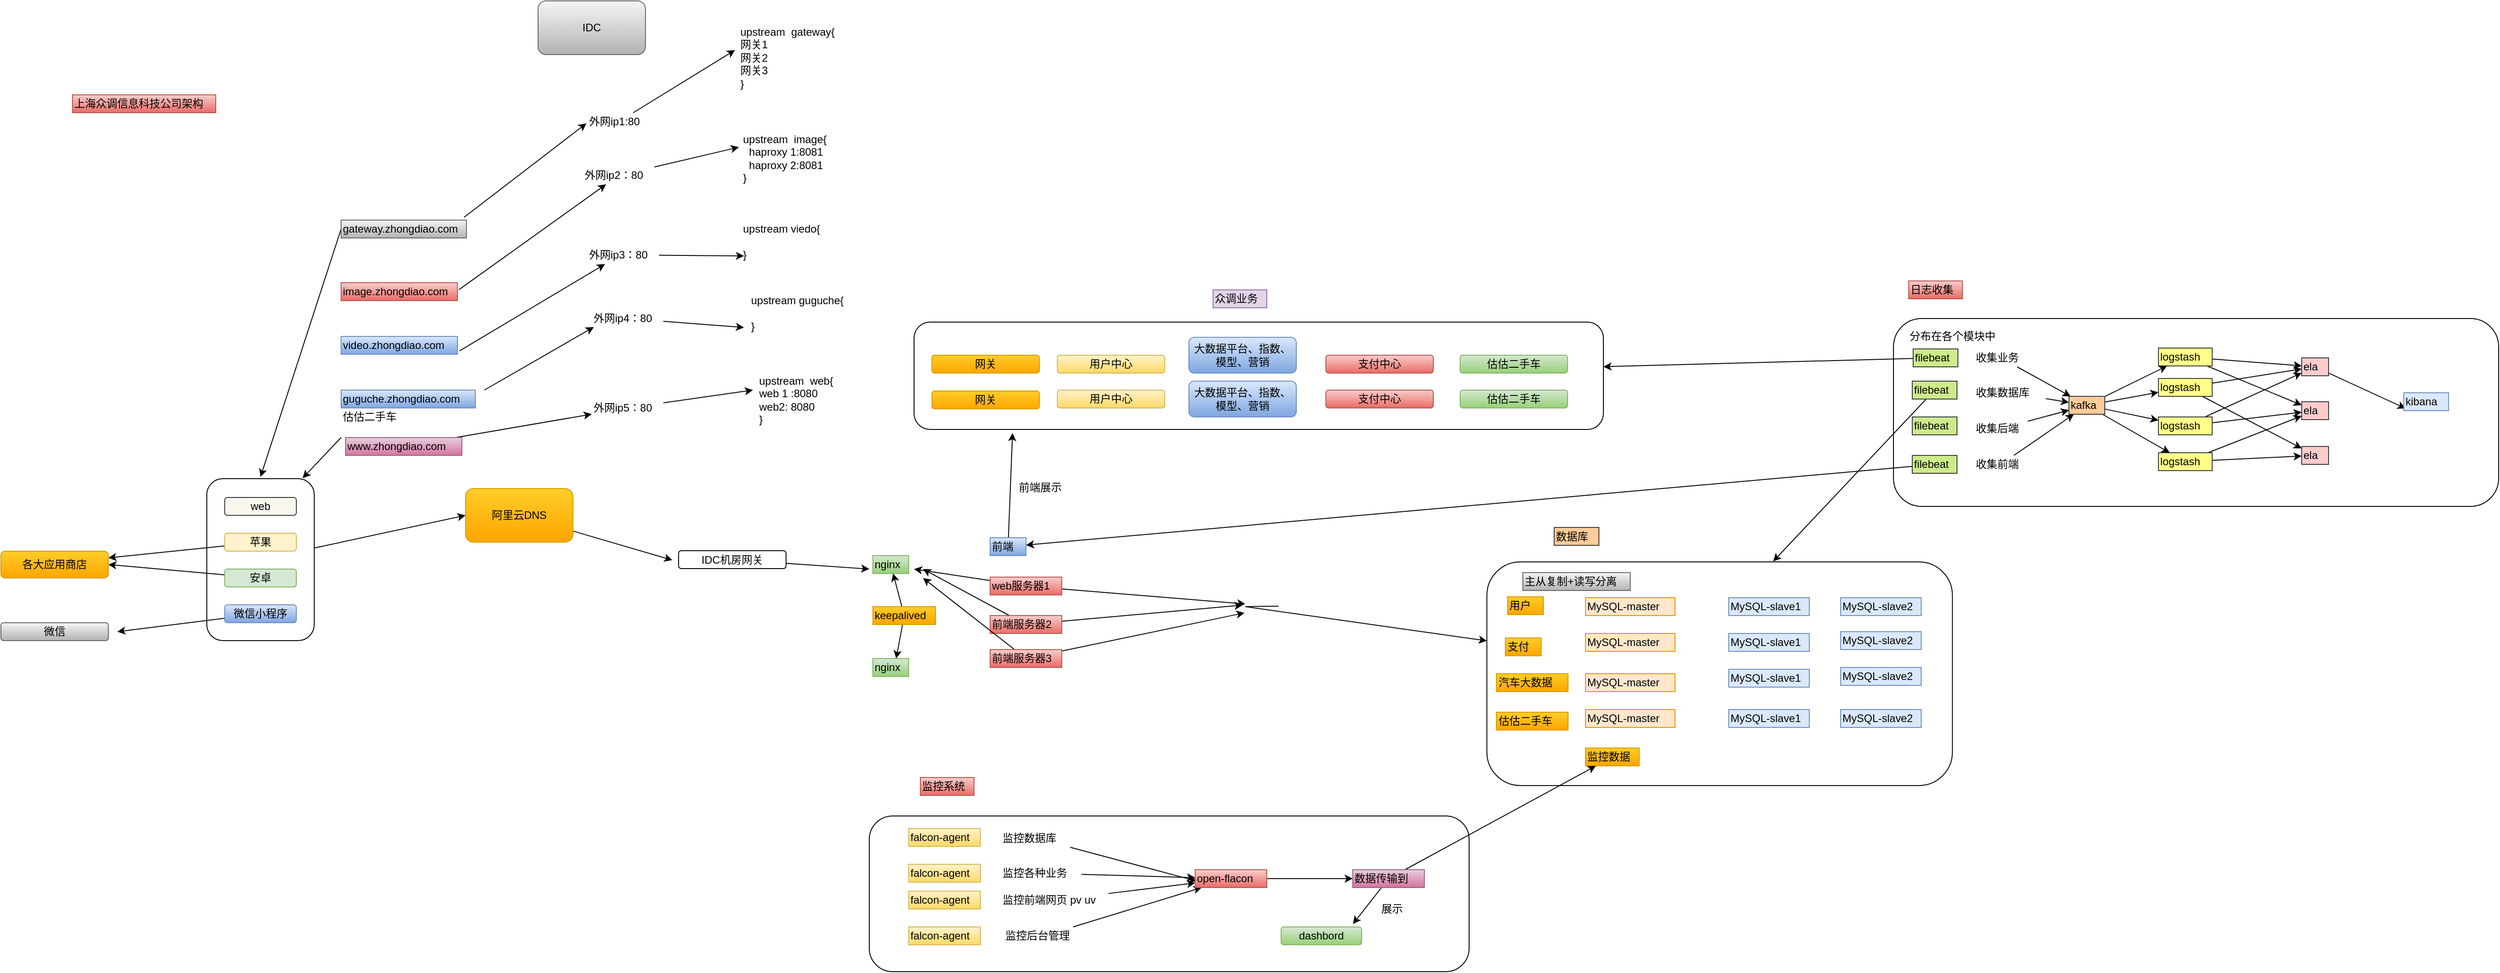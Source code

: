 <mxfile userAgent="Mozilla/5.0 (Windows NT 10.0; Win64; x64) AppleWebKit/537.36 (KHTML, like Gecko) draw.io/8.8.0 Chrome/61.0.316.100 Electron/2.0.2 Safari/537.36" version="8.8.0" editor="www.draw.io" type="device"><diagram id="3dd05230-5cf6-5c20-48bb-2f28f3877203" name="Page-1"><mxGraphModel dx="1855" dy="1773" grid="1" gridSize="10" guides="1" tooltips="1" connect="1" arrows="1" fold="1" page="1" pageScale="1" pageWidth="827" pageHeight="1169" background="#ffffff" math="0" shadow="0"><root><mxCell id="0"/><mxCell id="1" parent="0"/><mxCell id="171" value="" style="rounded=1;whiteSpace=wrap;html=1;" parent="1" vertex="1"><mxGeometry x="530" y="666" width="670" height="174" as="geometry"/></mxCell><mxCell id="155" value="" style="rounded=1;whiteSpace=wrap;html=1;" parent="1" vertex="1"><mxGeometry x="1674" y="110" width="676" height="210" as="geometry"/></mxCell><mxCell id="96" value="" style="rounded=1;whiteSpace=wrap;html=1;" parent="1" vertex="1"><mxGeometry x="1219.833" y="382" width="520" height="250" as="geometry"/></mxCell><mxCell id="77" value="" style="rounded=1;whiteSpace=wrap;html=1;" parent="1" vertex="1"><mxGeometry x="580" y="114" width="770" height="120" as="geometry"/></mxCell><mxCell id="33" style="edgeStyle=none;rounded=0;html=1;entryX=0;entryY=0.5;jettySize=auto;orthogonalLoop=1;" parent="1" source="29" target="18" edge="1"><mxGeometry relative="1" as="geometry"/></mxCell><mxCell id="29" value="" style="rounded=1;whiteSpace=wrap;html=1;" parent="1" vertex="1"><mxGeometry x="-210" y="289" width="120" height="181" as="geometry"/></mxCell><mxCell id="3" value="上海众调信息科技公司架构" style="text;html=1;resizable=0;points=[];autosize=1;align=left;verticalAlign=top;spacingTop=-4;fillColor=#f8cecc;strokeColor=#b85450;gradientColor=#ea6b66;" parent="1" vertex="1"><mxGeometry x="-360" y="-140" width="160" height="20" as="geometry"/></mxCell><mxCell id="6" value="web" style="rounded=1;whiteSpace=wrap;html=1;fillColor=#f9f7ed;strokeColor=#36393d;" parent="1" vertex="1"><mxGeometry x="-190" y="310" width="80" height="20" as="geometry"/></mxCell><mxCell id="13" style="edgeStyle=none;rounded=0;html=1;entryX=1;entryY=0.25;jettySize=auto;orthogonalLoop=1;" parent="1" source="7" target="10" edge="1"><mxGeometry relative="1" as="geometry"/></mxCell><mxCell id="7" value="苹果" style="rounded=1;whiteSpace=wrap;html=1;fillColor=#fff2cc;strokeColor=#d6b656;" parent="1" vertex="1"><mxGeometry x="-190" y="350" width="80" height="20" as="geometry"/></mxCell><mxCell id="14" style="edgeStyle=none;rounded=0;html=1;entryX=1;entryY=0.5;jettySize=auto;orthogonalLoop=1;" parent="1" source="8" target="10" edge="1"><mxGeometry relative="1" as="geometry"/></mxCell><mxCell id="8" value="安卓" style="rounded=1;whiteSpace=wrap;html=1;fillColor=#d5e8d4;strokeColor=#82b366;" parent="1" vertex="1"><mxGeometry x="-190" y="390" width="80" height="20" as="geometry"/></mxCell><mxCell id="17" style="edgeStyle=none;rounded=0;html=1;jettySize=auto;orthogonalLoop=1;" parent="1" source="9" edge="1"><mxGeometry relative="1" as="geometry"><mxPoint x="-310" y="460" as="targetPoint"/></mxGeometry></mxCell><mxCell id="9" value="微信小程序" style="rounded=1;whiteSpace=wrap;html=1;fillColor=#dae8fc;strokeColor=#6c8ebf;gradientColor=#7ea6e0;" parent="1" vertex="1"><mxGeometry x="-190" y="430" width="80" height="20" as="geometry"/></mxCell><mxCell id="10" value="各大应用商店" style="rounded=1;whiteSpace=wrap;html=1;fillColor=#ffcd28;strokeColor=#d79b00;gradientColor=#ffa500;" parent="1" vertex="1"><mxGeometry x="-440" y="370" width="120" height="30" as="geometry"/></mxCell><mxCell id="15" value="微信" style="rounded=1;whiteSpace=wrap;html=1;fillColor=#f5f5f5;strokeColor=#666666;gradientColor=#b3b3b3;" parent="1" vertex="1"><mxGeometry x="-440" y="450" width="120" height="20" as="geometry"/></mxCell><mxCell id="65" style="edgeStyle=none;rounded=0;html=1;jettySize=auto;orthogonalLoop=1;" parent="1" source="18" edge="1"><mxGeometry relative="1" as="geometry"><mxPoint x="310.0" y="380" as="targetPoint"/></mxGeometry></mxCell><mxCell id="18" value="阿里云DNS" style="rounded=1;whiteSpace=wrap;html=1;fillColor=#ffcd28;strokeColor=#d79b00;gradientColor=#ffa500;" parent="1" vertex="1"><mxGeometry x="79" y="300" width="120" height="60" as="geometry"/></mxCell><mxCell id="45" style="edgeStyle=none;rounded=0;html=1;jettySize=auto;orthogonalLoop=1;exitX=1.012;exitY=0.392;exitPerimeter=0;" parent="1" source="21" target="39" edge="1"><mxGeometry relative="1" as="geometry"/></mxCell><mxCell id="21" value="image.zhongdiao.com" style="text;html=1;resizable=0;points=[];autosize=1;align=left;verticalAlign=top;spacingTop=-4;fillColor=#f8cecc;strokeColor=#b85450;gradientColor=#ea6b66;" parent="1" vertex="1"><mxGeometry x="-60" y="70" width="130" height="20" as="geometry"/></mxCell><mxCell id="46" style="edgeStyle=none;rounded=0;html=1;entryX=0.248;entryY=1.008;entryPerimeter=0;jettySize=auto;orthogonalLoop=1;exitX=1.018;exitY=0.808;exitPerimeter=0;" parent="1" source="22" target="41" edge="1"><mxGeometry relative="1" as="geometry"/></mxCell><mxCell id="22" value="video.zhongdiao.com" style="text;html=1;resizable=0;points=[];autosize=1;align=left;verticalAlign=top;spacingTop=-4;fillColor=#dae8fc;strokeColor=#6c8ebf;gradientColor=#7ea6e0;" parent="1" vertex="1"><mxGeometry x="-60" y="130" width="130" height="20" as="geometry"/></mxCell><mxCell id="47" style="edgeStyle=none;rounded=0;html=1;entryX=0.029;entryY=0.975;entryPerimeter=0;jettySize=auto;orthogonalLoop=1;" parent="1" target="42" edge="1"><mxGeometry relative="1" as="geometry"><mxPoint x="100" y="190" as="sourcePoint"/></mxGeometry></mxCell><mxCell id="32" style="edgeStyle=none;rounded=0;html=1;jettySize=auto;orthogonalLoop=1;" parent="1" edge="1"><mxGeometry relative="1" as="geometry"><mxPoint x="-60" y="10" as="sourcePoint"/><mxPoint x="-150" y="287" as="targetPoint"/></mxGeometry></mxCell><mxCell id="44" style="edgeStyle=none;rounded=0;html=1;entryX=-0.014;entryY=0.592;entryPerimeter=0;jettySize=auto;orthogonalLoop=1;exitX=0.981;exitY=-0.158;exitPerimeter=0;" parent="1" source="30" target="40" edge="1"><mxGeometry relative="1" as="geometry"/></mxCell><mxCell id="30" value="gateway.zhongdiao.com" style="text;html=1;resizable=0;points=[];autosize=1;align=left;verticalAlign=top;spacingTop=-4;fillColor=#f5f5f5;strokeColor=#666666;gradientColor=#b3b3b3;" parent="1" vertex="1"><mxGeometry x="-60" width="140" height="20" as="geometry"/></mxCell><mxCell id="31" style="edgeStyle=none;rounded=0;html=1;entryX=0;entryY=0.5;entryPerimeter=0;jettySize=auto;orthogonalLoop=1;" parent="1" source="30" target="30" edge="1"><mxGeometry relative="1" as="geometry"/></mxCell><mxCell id="36" style="edgeStyle=none;rounded=0;html=1;entryX=0.892;entryY=-0.003;entryPerimeter=0;jettySize=auto;orthogonalLoop=1;" parent="1" target="29" edge="1"><mxGeometry relative="1" as="geometry"><mxPoint x="-60" y="243" as="sourcePoint"/></mxGeometry></mxCell><mxCell id="50" style="edgeStyle=none;rounded=0;html=1;jettySize=auto;orthogonalLoop=1;" parent="1" source="35" target="43" edge="1"><mxGeometry relative="1" as="geometry"><mxPoint x="210" y="220" as="targetPoint"/></mxGeometry></mxCell><mxCell id="35" value="www.zhongdiao.com" style="text;html=1;resizable=0;points=[];autosize=1;align=left;verticalAlign=top;spacingTop=-4;fillColor=#e6d0de;strokeColor=#996185;gradientColor=#d5739d;" parent="1" vertex="1"><mxGeometry x="-55" y="243" width="130" height="20" as="geometry"/></mxCell><mxCell id="56" style="edgeStyle=none;rounded=0;html=1;entryX=-0.024;entryY=0.308;entryPerimeter=0;jettySize=auto;orthogonalLoop=1;" parent="1" source="39" target="55" edge="1"><mxGeometry relative="1" as="geometry"/></mxCell><mxCell id="39" value="外网ip2：80" style="text;html=1;resizable=0;points=[];autosize=1;align=left;verticalAlign=top;spacingTop=-4;" parent="1" vertex="1"><mxGeometry x="210" y="-60" width="80" height="20" as="geometry"/></mxCell><mxCell id="54" style="edgeStyle=none;rounded=0;html=1;jettySize=auto;orthogonalLoop=1;" parent="1" source="40" edge="1"><mxGeometry relative="1" as="geometry"><mxPoint x="380" y="-190" as="targetPoint"/></mxGeometry></mxCell><mxCell id="40" value="外网ip1:80" style="text;html=1;resizable=0;points=[];autosize=1;align=left;verticalAlign=top;spacingTop=-4;" parent="1" vertex="1"><mxGeometry x="215" y="-120" width="70" height="20" as="geometry"/></mxCell><mxCell id="60" style="edgeStyle=none;rounded=0;html=1;jettySize=auto;orthogonalLoop=1;" parent="1" source="41" edge="1"><mxGeometry relative="1" as="geometry"><mxPoint x="390" y="40.0" as="targetPoint"/></mxGeometry></mxCell><mxCell id="41" value="外网ip3：80" style="text;html=1;resizable=0;points=[];autosize=1;align=left;verticalAlign=top;spacingTop=-4;" parent="1" vertex="1"><mxGeometry x="215" y="29" width="80" height="20" as="geometry"/></mxCell><mxCell id="59" style="edgeStyle=none;rounded=0;html=1;jettySize=auto;orthogonalLoop=1;" parent="1" source="42" edge="1"><mxGeometry relative="1" as="geometry"><mxPoint x="390" y="120" as="targetPoint"/></mxGeometry></mxCell><mxCell id="42" value="外网ip4：80" style="text;html=1;resizable=0;points=[];autosize=1;align=left;verticalAlign=top;spacingTop=-4;" parent="1" vertex="1"><mxGeometry x="220" y="100" width="80" height="20" as="geometry"/></mxCell><mxCell id="62" style="edgeStyle=none;rounded=0;html=1;jettySize=auto;orthogonalLoop=1;" parent="1" source="43" edge="1"><mxGeometry relative="1" as="geometry"><mxPoint x="400" y="190" as="targetPoint"/></mxGeometry></mxCell><mxCell id="43" value="外网ip5：80" style="text;html=1;resizable=0;points=[];autosize=1;align=left;verticalAlign=top;spacingTop=-4;" parent="1" vertex="1"><mxGeometry x="220" y="200" width="80" height="20" as="geometry"/></mxCell><mxCell id="51" value="guguche.zhongdiao.com" style="text;html=1;resizable=0;points=[];autosize=1;align=left;verticalAlign=top;spacingTop=-4;fillColor=#dae8fc;strokeColor=#6c8ebf;gradientColor=#7ea6e0;" parent="1" vertex="1"><mxGeometry x="-60" y="190" width="150" height="20" as="geometry"/></mxCell><mxCell id="52" value="估估二手车" style="text;html=1;resizable=0;points=[];autosize=1;align=left;verticalAlign=top;spacingTop=-4;" parent="1" vertex="1"><mxGeometry x="-60" y="210" width="80" height="20" as="geometry"/></mxCell><mxCell id="53" value="upstream&amp;nbsp; gateway{&lt;br&gt;网关1&amp;nbsp;&lt;br&gt;网关2&lt;br&gt;网关3&lt;br&gt;}" style="text;html=1;resizable=0;points=[];autosize=1;align=left;verticalAlign=top;spacingTop=-4;" parent="1" vertex="1"><mxGeometry x="383.5" y="-220" width="120" height="70" as="geometry"/></mxCell><mxCell id="55" value="upstream&amp;nbsp; image{&lt;br&gt;&amp;nbsp; haproxy 1:8081&lt;br&gt;&amp;nbsp; haproxy 2:8081&lt;br&gt;}" style="text;html=1;resizable=0;points=[];autosize=1;align=left;verticalAlign=top;spacingTop=-4;" parent="1" vertex="1"><mxGeometry x="387" y="-100" width="110" height="60" as="geometry"/></mxCell><mxCell id="57" value="upstream viedo{&lt;br&gt;&lt;br&gt;}" style="text;html=1;resizable=0;points=[];autosize=1;align=left;verticalAlign=top;spacingTop=-4;" parent="1" vertex="1"><mxGeometry x="387" width="100" height="40" as="geometry"/></mxCell><mxCell id="58" value="upstream guguche{&lt;br&gt;&lt;br&gt;}" style="text;html=1;resizable=0;points=[];autosize=1;align=left;verticalAlign=top;spacingTop=-4;" parent="1" vertex="1"><mxGeometry x="396" y="80" width="120" height="40" as="geometry"/></mxCell><mxCell id="61" value="upstream&amp;nbsp; web{&lt;br&gt;web 1 :8080&lt;br&gt;web2: 8080&lt;br&gt;}&amp;nbsp;" style="text;html=1;resizable=0;points=[];autosize=1;align=left;verticalAlign=top;spacingTop=-4;" parent="1" vertex="1"><mxGeometry x="405" y="170" width="100" height="60" as="geometry"/></mxCell><mxCell id="63" value="IDC" style="rounded=1;whiteSpace=wrap;html=1;fillColor=#f5f5f5;strokeColor=#666666;gradientColor=#b3b3b3;" parent="1" vertex="1"><mxGeometry x="160" y="-245" width="120" height="60" as="geometry"/></mxCell><mxCell id="84" style="edgeStyle=none;rounded=0;html=1;jettySize=auto;orthogonalLoop=1;" parent="1" source="64" edge="1"><mxGeometry relative="1" as="geometry"><mxPoint x="530" y="390" as="targetPoint"/></mxGeometry></mxCell><mxCell id="64" value="IDC机房网关" style="rounded=1;whiteSpace=wrap;html=1;" parent="1" vertex="1"><mxGeometry x="317" y="369.5" width="120" height="20" as="geometry"/></mxCell><mxCell id="66" value="用户中心" style="rounded=1;whiteSpace=wrap;html=1;fillColor=#fff2cc;strokeColor=#d6b656;gradientColor=#ffd966;" parent="1" vertex="1"><mxGeometry x="740" y="151" width="120" height="20" as="geometry"/></mxCell><mxCell id="67" value="网关" style="rounded=1;whiteSpace=wrap;html=1;fillColor=#ffcd28;strokeColor=#d79b00;gradientColor=#ffa500;" parent="1" vertex="1"><mxGeometry x="600" y="151" width="120" height="20" as="geometry"/></mxCell><mxCell id="68" value="大数据平台、指数、模型、营销" style="rounded=1;whiteSpace=wrap;html=1;fillColor=#dae8fc;strokeColor=#6c8ebf;gradientColor=#7ea6e0;" parent="1" vertex="1"><mxGeometry x="887" y="131" width="120" height="40" as="geometry"/></mxCell><mxCell id="69" value="支付中心" style="rounded=1;whiteSpace=wrap;html=1;fillColor=#f8cecc;strokeColor=#b85450;gradientColor=#ea6b66;" parent="1" vertex="1"><mxGeometry x="1040" y="151" width="120" height="20" as="geometry"/></mxCell><mxCell id="70" value="网关" style="rounded=1;whiteSpace=wrap;html=1;fillColor=#ffcd28;strokeColor=#d79b00;gradientColor=#ffa500;" parent="1" vertex="1"><mxGeometry x="600" y="191" width="120" height="20" as="geometry"/></mxCell><mxCell id="71" value="用户中心" style="rounded=1;whiteSpace=wrap;html=1;fillColor=#fff2cc;strokeColor=#d6b656;gradientColor=#ffd966;" parent="1" vertex="1"><mxGeometry x="740" y="190" width="120" height="20" as="geometry"/></mxCell><mxCell id="73" value="支付中心" style="rounded=1;whiteSpace=wrap;html=1;fillColor=#f8cecc;strokeColor=#b85450;gradientColor=#ea6b66;" parent="1" vertex="1"><mxGeometry x="1040" y="190" width="120" height="20" as="geometry"/></mxCell><mxCell id="74" value="大数据平台、指数、模型、营销" style="rounded=1;whiteSpace=wrap;html=1;fillColor=#dae8fc;strokeColor=#6c8ebf;gradientColor=#7ea6e0;" parent="1" vertex="1"><mxGeometry x="887" y="180" width="120" height="40" as="geometry"/></mxCell><mxCell id="75" value="估估二手车" style="rounded=1;whiteSpace=wrap;html=1;fillColor=#d5e8d4;strokeColor=#82b366;gradientColor=#97d077;" parent="1" vertex="1"><mxGeometry x="1190" y="151" width="120" height="20" as="geometry"/></mxCell><mxCell id="76" value="估估二手车" style="rounded=1;whiteSpace=wrap;html=1;fillColor=#d5e8d4;strokeColor=#82b366;gradientColor=#97d077;" parent="1" vertex="1"><mxGeometry x="1190" y="190" width="120" height="20" as="geometry"/></mxCell><mxCell id="78" value="众调业务" style="text;html=1;resizable=0;points=[];autosize=1;align=left;verticalAlign=top;spacingTop=-4;fillColor=#e1d5e7;strokeColor=#9673a6;" parent="1" vertex="1"><mxGeometry x="914" y="78" width="60" height="20" as="geometry"/></mxCell><mxCell id="79" value="nginx" style="text;html=1;resizable=0;points=[];autosize=1;align=left;verticalAlign=top;spacingTop=-4;fillColor=#d5e8d4;strokeColor=#82b366;gradientColor=#97d077;" parent="1" vertex="1"><mxGeometry x="534" y="375" width="40" height="20" as="geometry"/></mxCell><mxCell id="80" value="nginx" style="text;html=1;resizable=0;points=[];autosize=1;align=left;verticalAlign=top;spacingTop=-4;fillColor=#d5e8d4;strokeColor=#82b366;gradientColor=#97d077;" parent="1" vertex="1"><mxGeometry x="534" y="490" width="40" height="20" as="geometry"/></mxCell><mxCell id="82" style="edgeStyle=none;rounded=0;html=1;jettySize=auto;orthogonalLoop=1;" parent="1" source="81" target="79" edge="1"><mxGeometry relative="1" as="geometry"/></mxCell><mxCell id="83" style="edgeStyle=none;rounded=0;html=1;entryX=0.65;entryY=0;entryPerimeter=0;jettySize=auto;orthogonalLoop=1;" parent="1" source="81" target="80" edge="1"><mxGeometry relative="1" as="geometry"/></mxCell><mxCell id="81" value="keepalived" style="text;html=1;resizable=0;points=[];autosize=1;align=left;verticalAlign=top;spacingTop=-4;fillColor=#ffcd28;strokeColor=#d79b00;gradientColor=#ffa500;" parent="1" vertex="1"><mxGeometry x="534" y="432" width="70" height="20" as="geometry"/></mxCell><mxCell id="88" style="edgeStyle=none;rounded=0;html=1;jettySize=auto;orthogonalLoop=1;" parent="1" source="85" edge="1"><mxGeometry relative="1" as="geometry"><mxPoint x="580" y="390" as="targetPoint"/></mxGeometry></mxCell><mxCell id="106" style="edgeStyle=none;rounded=0;html=1;entryX=0.075;entryY=0.5;entryPerimeter=0;jettySize=auto;orthogonalLoop=1;" parent="1" source="85" edge="1"><mxGeometry relative="1" as="geometry"><mxPoint x="950" y="429" as="targetPoint"/></mxGeometry></mxCell><mxCell id="85" value="web服务器1" style="text;html=1;resizable=0;points=[];autosize=1;align=left;verticalAlign=top;spacingTop=-4;fillColor=#f8cecc;strokeColor=#b85450;gradientColor=#ea6b66;" parent="1" vertex="1"><mxGeometry x="665" y="399" width="80" height="20" as="geometry"/></mxCell><mxCell id="89" style="edgeStyle=none;rounded=0;html=1;jettySize=auto;orthogonalLoop=1;" parent="1" source="86" edge="1"><mxGeometry relative="1" as="geometry"><mxPoint x="590" y="390" as="targetPoint"/></mxGeometry></mxCell><mxCell id="110" style="edgeStyle=none;rounded=0;html=1;jettySize=auto;orthogonalLoop=1;" parent="1" source="86" edge="1"><mxGeometry relative="1" as="geometry"><mxPoint x="947" y="430.294" as="targetPoint"/></mxGeometry></mxCell><mxCell id="86" value="前端服务器2" style="text;html=1;resizable=0;points=[];autosize=1;align=left;verticalAlign=top;spacingTop=-4;fillColor=#f8cecc;strokeColor=#b85450;gradientColor=#ea6b66;" parent="1" vertex="1"><mxGeometry x="665" y="442" width="80" height="20" as="geometry"/></mxCell><mxCell id="90" style="edgeStyle=none;rounded=0;html=1;jettySize=auto;orthogonalLoop=1;" parent="1" source="87" edge="1"><mxGeometry relative="1" as="geometry"><mxPoint x="590" y="400" as="targetPoint"/></mxGeometry></mxCell><mxCell id="111" style="edgeStyle=none;rounded=0;html=1;entryX=0.05;entryY=1.025;entryPerimeter=0;jettySize=auto;orthogonalLoop=1;" parent="1" source="87" edge="1"><mxGeometry relative="1" as="geometry"><mxPoint x="949" y="439" as="targetPoint"/></mxGeometry></mxCell><mxCell id="87" value="前端服务器3" style="text;html=1;resizable=0;points=[];autosize=1;align=left;verticalAlign=top;spacingTop=-4;fillColor=#f8cecc;strokeColor=#b85450;gradientColor=#ea6b66;" parent="1" vertex="1"><mxGeometry x="665" y="480" width="80" height="20" as="geometry"/></mxCell><mxCell id="91" value="数据库" style="text;html=1;resizable=0;points=[];autosize=1;align=left;verticalAlign=top;spacingTop=-4;fillColor=#ffcc99;strokeColor=#36393d;" parent="1" vertex="1"><mxGeometry x="1295" y="343.5" width="50" height="20" as="geometry"/></mxCell><mxCell id="195" style="edgeStyle=none;rounded=0;html=1;jettySize=auto;orthogonalLoop=1;" parent="1" source="92" edge="1"><mxGeometry relative="1" as="geometry"><mxPoint x="690" y="238" as="targetPoint"/></mxGeometry></mxCell><mxCell id="92" value="前端" style="text;html=1;resizable=0;points=[];autosize=1;align=left;verticalAlign=top;spacingTop=-4;fillColor=#dae8fc;strokeColor=#6c8ebf;gradientColor=#7ea6e0;" parent="1" vertex="1"><mxGeometry x="665" y="355" width="40" height="20" as="geometry"/></mxCell><mxCell id="94" value="MySQL-slave1" style="text;html=1;resizable=0;points=[];autosize=1;align=left;verticalAlign=top;spacingTop=-4;fillColor=#dae8fc;strokeColor=#6c8ebf;" parent="1" vertex="1"><mxGeometry x="1490" y="422" width="90" height="20" as="geometry"/></mxCell><mxCell id="95" value="MySQL-slave2" style="text;html=1;resizable=0;points=[];autosize=1;align=left;verticalAlign=top;spacingTop=-4;fillColor=#dae8fc;strokeColor=#6c8ebf;" parent="1" vertex="1"><mxGeometry x="1615" y="422" width="90" height="20" as="geometry"/></mxCell><mxCell id="97" value="MySQL-master" style="text;html=1;resizable=0;points=[];autosize=1;align=left;verticalAlign=top;spacingTop=-4;fillColor=#ffe6cc;strokeColor=#d79b00;" parent="1" vertex="1"><mxGeometry x="1330" y="462" width="100" height="20" as="geometry"/></mxCell><mxCell id="100" value="主从复制+读写分离" style="text;html=1;resizable=0;points=[];autosize=1;align=left;verticalAlign=top;spacingTop=-4;fillColor=#f5f5f5;strokeColor=#666666;gradientColor=#b3b3b3;" parent="1" vertex="1"><mxGeometry x="1260" y="394" width="120" height="20" as="geometry"/></mxCell><mxCell id="107" style="edgeStyle=none;rounded=0;html=1;jettySize=auto;orthogonalLoop=1;" parent="1" target="96" edge="1"><mxGeometry relative="1" as="geometry"><mxPoint x="987" y="431.561" as="sourcePoint"/><Array as="points"><mxPoint x="950" y="432"/></Array></mxGeometry></mxCell><mxCell id="112" value="用户" style="text;html=1;resizable=0;points=[];autosize=1;align=left;verticalAlign=top;spacingTop=-4;fillColor=#ffcd28;strokeColor=#d79b00;gradientColor=#ffa500;" parent="1" vertex="1"><mxGeometry x="1243" y="421" width="40" height="20" as="geometry"/></mxCell><mxCell id="113" value="支付" style="text;html=1;resizable=0;points=[];autosize=1;align=left;verticalAlign=top;spacingTop=-4;fillColor=#ffcd28;strokeColor=#d79b00;gradientColor=#ffa500;" parent="1" vertex="1"><mxGeometry x="1240.5" y="467" width="40" height="20" as="geometry"/></mxCell><mxCell id="114" value="汽车大数据" style="text;html=1;resizable=0;points=[];autosize=1;align=left;verticalAlign=top;spacingTop=-4;fillColor=#ffcd28;strokeColor=#d79b00;gradientColor=#ffa500;" parent="1" vertex="1"><mxGeometry x="1230.5" y="507" width="80" height="20" as="geometry"/></mxCell><mxCell id="115" value="估估二手车" style="text;html=1;resizable=0;points=[];autosize=1;align=left;verticalAlign=top;spacingTop=-4;fillColor=#ffcd28;strokeColor=#d79b00;gradientColor=#ffa500;" parent="1" vertex="1"><mxGeometry x="1230.5" y="550" width="80" height="20" as="geometry"/></mxCell><mxCell id="116" value="MySQL-master" style="text;html=1;resizable=0;points=[];autosize=1;align=left;verticalAlign=top;spacingTop=-4;fillColor=#ffe6cc;strokeColor=#d79b00;" parent="1" vertex="1"><mxGeometry x="1330" y="422" width="100" height="20" as="geometry"/></mxCell><mxCell id="117" value="MySQL-master" style="text;html=1;resizable=0;points=[];autosize=1;align=left;verticalAlign=top;spacingTop=-4;fillColor=#ffe6cc;strokeColor=#d79b00;" parent="1" vertex="1"><mxGeometry x="1330" y="507" width="100" height="20" as="geometry"/></mxCell><mxCell id="118" value="MySQL-master" style="text;html=1;resizable=0;points=[];autosize=1;align=left;verticalAlign=top;spacingTop=-4;fillColor=#ffe6cc;strokeColor=#d79b00;" parent="1" vertex="1"><mxGeometry x="1330" y="547" width="100" height="20" as="geometry"/></mxCell><mxCell id="119" value="MySQL-slave1" style="text;html=1;resizable=0;points=[];autosize=1;align=left;verticalAlign=top;spacingTop=-4;fillColor=#dae8fc;strokeColor=#6c8ebf;" parent="1" vertex="1"><mxGeometry x="1490" y="462" width="90" height="20" as="geometry"/></mxCell><mxCell id="120" value="MySQL-slave1" style="text;html=1;resizable=0;points=[];autosize=1;align=left;verticalAlign=top;spacingTop=-4;fillColor=#dae8fc;strokeColor=#6c8ebf;" parent="1" vertex="1"><mxGeometry x="1490" y="502" width="90" height="20" as="geometry"/></mxCell><mxCell id="121" value="MySQL-slave1" style="text;html=1;resizable=0;points=[];autosize=1;align=left;verticalAlign=top;spacingTop=-4;fillColor=#dae8fc;strokeColor=#6c8ebf;" parent="1" vertex="1"><mxGeometry x="1490" y="547" width="90" height="20" as="geometry"/></mxCell><mxCell id="125" value="MySQL-slave2" style="text;html=1;resizable=0;points=[];autosize=1;align=left;verticalAlign=top;spacingTop=-4;fillColor=#dae8fc;strokeColor=#6c8ebf;" parent="1" vertex="1"><mxGeometry x="1615" y="460" width="90" height="20" as="geometry"/></mxCell><mxCell id="126" value="MySQL-slave2" style="text;html=1;resizable=0;points=[];autosize=1;align=left;verticalAlign=top;spacingTop=-4;fillColor=#dae8fc;strokeColor=#6c8ebf;" parent="1" vertex="1"><mxGeometry x="1615" y="500" width="90" height="20" as="geometry"/></mxCell><mxCell id="127" value="MySQL-slave2" style="text;html=1;resizable=0;points=[];autosize=1;align=left;verticalAlign=top;spacingTop=-4;fillColor=#dae8fc;strokeColor=#6c8ebf;" parent="1" vertex="1"><mxGeometry x="1615" y="547" width="90" height="20" as="geometry"/></mxCell><mxCell id="129" value="日志收集" style="text;html=1;resizable=0;points=[];autosize=1;align=left;verticalAlign=top;spacingTop=-4;fillColor=#f8cecc;strokeColor=#b85450;gradientColor=#ea6b66;" parent="1" vertex="1"><mxGeometry x="1691" y="68" width="60" height="20" as="geometry"/></mxCell><mxCell id="134" style="edgeStyle=none;rounded=0;html=1;jettySize=auto;orthogonalLoop=1;" parent="1" source="130" target="77" edge="1"><mxGeometry relative="1" as="geometry"/></mxCell><mxCell id="130" value="filebeat" style="text;html=1;resizable=0;points=[];autosize=1;align=left;verticalAlign=top;spacingTop=-4;fillColor=#cdeb8b;strokeColor=#36393d;" parent="1" vertex="1"><mxGeometry x="1696" y="144" width="50" height="20" as="geometry"/></mxCell><mxCell id="135" style="edgeStyle=none;rounded=0;html=1;entryX=0.615;entryY=-0.002;entryPerimeter=0;jettySize=auto;orthogonalLoop=1;" parent="1" source="131" target="96" edge="1"><mxGeometry relative="1" as="geometry"/></mxCell><mxCell id="131" value="filebeat" style="text;html=1;resizable=0;points=[];autosize=1;align=left;verticalAlign=top;spacingTop=-4;fillColor=#cdeb8b;strokeColor=#36393d;" parent="1" vertex="1"><mxGeometry x="1695" y="180" width="50" height="20" as="geometry"/></mxCell><mxCell id="132" value="filebeat" style="text;html=1;resizable=0;points=[];autosize=1;align=left;verticalAlign=top;spacingTop=-4;fillColor=#cdeb8b;strokeColor=#36393d;" parent="1" vertex="1"><mxGeometry x="1695" y="220" width="50" height="20" as="geometry"/></mxCell><mxCell id="137" style="edgeStyle=none;rounded=0;html=1;jettySize=auto;orthogonalLoop=1;" parent="1" source="133" target="92" edge="1"><mxGeometry relative="1" as="geometry"/></mxCell><mxCell id="133" value="filebeat" style="text;html=1;resizable=0;points=[];autosize=1;align=left;verticalAlign=top;spacingTop=-4;fillColor=#cdeb8b;strokeColor=#36393d;" parent="1" vertex="1"><mxGeometry x="1695" y="263" width="50" height="20" as="geometry"/></mxCell><mxCell id="186" style="edgeStyle=none;rounded=0;html=1;jettySize=auto;orthogonalLoop=1;" parent="1" source="138" target="151" edge="1"><mxGeometry relative="1" as="geometry"/></mxCell><mxCell id="187" style="edgeStyle=none;rounded=0;html=1;jettySize=auto;orthogonalLoop=1;" parent="1" source="138" target="152" edge="1"><mxGeometry relative="1" as="geometry"/></mxCell><mxCell id="138" value="logstash" style="text;html=1;resizable=0;points=[];autosize=1;align=left;verticalAlign=top;spacingTop=-4;fillColor=#ffff88;strokeColor=#36393d;" parent="1" vertex="1"><mxGeometry x="1970" y="143" width="60" height="20" as="geometry"/></mxCell><mxCell id="188" style="edgeStyle=none;rounded=0;html=1;jettySize=auto;orthogonalLoop=1;" parent="1" source="139" target="151" edge="1"><mxGeometry relative="1" as="geometry"/></mxCell><mxCell id="189" style="edgeStyle=none;rounded=0;html=1;jettySize=auto;orthogonalLoop=1;" parent="1" source="139" target="153" edge="1"><mxGeometry relative="1" as="geometry"/></mxCell><mxCell id="139" value="logstash" style="text;html=1;resizable=0;points=[];autosize=1;align=left;verticalAlign=top;spacingTop=-4;fillColor=#ffff88;strokeColor=#36393d;" parent="1" vertex="1"><mxGeometry x="1970" y="177" width="60" height="20" as="geometry"/></mxCell><mxCell id="190" style="edgeStyle=none;rounded=0;html=1;jettySize=auto;orthogonalLoop=1;" parent="1" source="140" target="151" edge="1"><mxGeometry relative="1" as="geometry"/></mxCell><mxCell id="191" style="edgeStyle=none;rounded=0;html=1;jettySize=auto;orthogonalLoop=1;" parent="1" source="140" target="152" edge="1"><mxGeometry relative="1" as="geometry"/></mxCell><mxCell id="140" value="logstash" style="text;html=1;resizable=0;points=[];autosize=1;align=left;verticalAlign=top;spacingTop=-4;fillColor=#ffff88;strokeColor=#36393d;" parent="1" vertex="1"><mxGeometry x="1970" y="220" width="60" height="20" as="geometry"/></mxCell><mxCell id="192" style="edgeStyle=none;rounded=0;html=1;jettySize=auto;orthogonalLoop=1;" parent="1" source="141" target="153" edge="1"><mxGeometry relative="1" as="geometry"/></mxCell><mxCell id="193" style="edgeStyle=none;rounded=0;html=1;jettySize=auto;orthogonalLoop=1;" parent="1" source="141" target="152" edge="1"><mxGeometry relative="1" as="geometry"/></mxCell><mxCell id="141" value="logstash" style="text;html=1;resizable=0;points=[];autosize=1;align=left;verticalAlign=top;spacingTop=-4;fillColor=#ffff88;strokeColor=#36393d;" parent="1" vertex="1"><mxGeometry x="1970" y="260" width="60" height="20" as="geometry"/></mxCell><mxCell id="143" value="分布在各个模块中" style="text;html=1;resizable=0;points=[];autosize=1;align=left;verticalAlign=top;spacingTop=-4;" parent="1" vertex="1"><mxGeometry x="1690" y="120" width="110" height="20" as="geometry"/></mxCell><mxCell id="178" style="edgeStyle=none;rounded=0;html=1;jettySize=auto;orthogonalLoop=1;" parent="1" source="144" target="149" edge="1"><mxGeometry relative="1" as="geometry"/></mxCell><mxCell id="144" value="收集业务" style="text;html=1;resizable=0;points=[];autosize=1;align=left;verticalAlign=top;spacingTop=-4;" parent="1" vertex="1"><mxGeometry x="1764" y="144" width="60" height="20" as="geometry"/></mxCell><mxCell id="179" style="edgeStyle=none;rounded=0;html=1;jettySize=auto;orthogonalLoop=1;" parent="1" source="145" target="149" edge="1"><mxGeometry relative="1" as="geometry"/></mxCell><mxCell id="145" value="收集数据库" style="text;html=1;resizable=0;points=[];autosize=1;align=left;verticalAlign=top;spacingTop=-4;" parent="1" vertex="1"><mxGeometry x="1764" y="183" width="80" height="20" as="geometry"/></mxCell><mxCell id="180" style="edgeStyle=none;rounded=0;html=1;jettySize=auto;orthogonalLoop=1;" parent="1" source="146" target="149" edge="1"><mxGeometry relative="1" as="geometry"/></mxCell><mxCell id="146" value="收集后端" style="text;html=1;resizable=0;points=[];autosize=1;align=left;verticalAlign=top;spacingTop=-4;" parent="1" vertex="1"><mxGeometry x="1764" y="223" width="60" height="20" as="geometry"/></mxCell><mxCell id="181" style="edgeStyle=none;rounded=0;html=1;jettySize=auto;orthogonalLoop=1;" parent="1" source="147" target="149" edge="1"><mxGeometry relative="1" as="geometry"/></mxCell><mxCell id="147" value="收集前端" style="text;html=1;resizable=0;points=[];autosize=1;align=left;verticalAlign=top;spacingTop=-4;" parent="1" vertex="1"><mxGeometry x="1764" y="263" width="60" height="20" as="geometry"/></mxCell><mxCell id="182" style="edgeStyle=none;rounded=0;html=1;jettySize=auto;orthogonalLoop=1;" parent="1" source="149" target="138" edge="1"><mxGeometry relative="1" as="geometry"/></mxCell><mxCell id="183" style="edgeStyle=none;rounded=0;html=1;jettySize=auto;orthogonalLoop=1;" parent="1" source="149" target="139" edge="1"><mxGeometry relative="1" as="geometry"/></mxCell><mxCell id="184" style="edgeStyle=none;rounded=0;html=1;jettySize=auto;orthogonalLoop=1;" parent="1" source="149" target="140" edge="1"><mxGeometry relative="1" as="geometry"/></mxCell><mxCell id="185" style="edgeStyle=none;rounded=0;html=1;jettySize=auto;orthogonalLoop=1;" parent="1" source="149" target="141" edge="1"><mxGeometry relative="1" as="geometry"/></mxCell><mxCell id="149" value="kafka" style="text;html=1;resizable=0;points=[];autosize=1;align=left;verticalAlign=top;spacingTop=-4;fillColor=#ffcc99;strokeColor=#36393d;" parent="1" vertex="1"><mxGeometry x="1870" y="197" width="40" height="20" as="geometry"/></mxCell><mxCell id="194" style="edgeStyle=none;rounded=0;html=1;entryX=0.04;entryY=0.875;entryPerimeter=0;jettySize=auto;orthogonalLoop=1;" parent="1" source="151" target="154" edge="1"><mxGeometry relative="1" as="geometry"/></mxCell><mxCell id="151" value="ela" style="text;html=1;resizable=0;points=[];autosize=1;align=left;verticalAlign=top;spacingTop=-4;fillColor=#ffcccc;strokeColor=#36393d;" parent="1" vertex="1"><mxGeometry x="2130" y="154" width="30" height="20" as="geometry"/></mxCell><mxCell id="152" value="ela" style="text;html=1;resizable=0;points=[];autosize=1;align=left;verticalAlign=top;spacingTop=-4;fillColor=#ffcccc;strokeColor=#36393d;" parent="1" vertex="1"><mxGeometry x="2130" y="203" width="30" height="20" as="geometry"/></mxCell><mxCell id="153" value="ela" style="text;html=1;resizable=0;points=[];autosize=1;align=left;verticalAlign=top;spacingTop=-4;fillColor=#ffcccc;strokeColor=#36393d;" parent="1" vertex="1"><mxGeometry x="2130" y="253" width="30" height="20" as="geometry"/></mxCell><mxCell id="154" value="kibana" style="text;html=1;resizable=0;points=[];autosize=1;align=left;verticalAlign=top;spacingTop=-4;fillColor=#dae8fc;strokeColor=#6c8ebf;" parent="1" vertex="1"><mxGeometry x="2244" y="193" width="50" height="20" as="geometry"/></mxCell><mxCell id="156" value="监控系统" style="text;html=1;resizable=0;points=[];autosize=1;align=left;verticalAlign=top;spacingTop=-4;fillColor=#f8cecc;strokeColor=#b85450;gradientColor=#ea6b66;" parent="1" vertex="1"><mxGeometry x="587" y="623" width="60" height="20" as="geometry"/></mxCell><mxCell id="157" value="&lt;span&gt;falcon-agent&lt;/span&gt;" style="text;html=1;resizable=0;points=[];autosize=1;align=left;verticalAlign=top;spacingTop=-4;fillColor=#fff2cc;strokeColor=#d6b656;gradientColor=#ffd966;" parent="1" vertex="1"><mxGeometry x="574" y="680" width="80" height="20" as="geometry"/></mxCell><mxCell id="173" style="edgeStyle=none;rounded=0;html=1;entryX=0.025;entryY=0.642;entryPerimeter=0;jettySize=auto;orthogonalLoop=1;" parent="1" source="161" target="169" edge="1"><mxGeometry relative="1" as="geometry"/></mxCell><mxCell id="161" value="监控数据库" style="text;html=1;resizable=0;points=[];autosize=1;align=left;verticalAlign=top;spacingTop=-4;" parent="1" vertex="1"><mxGeometry x="677" y="681" width="80" height="20" as="geometry"/></mxCell><mxCell id="174" style="edgeStyle=none;rounded=0;html=1;jettySize=auto;orthogonalLoop=1;" parent="1" source="162" target="169" edge="1"><mxGeometry relative="1" as="geometry"/></mxCell><mxCell id="162" value="监控各种业务" style="text;html=1;resizable=0;points=[];autosize=1;align=left;verticalAlign=top;spacingTop=-4;" parent="1" vertex="1"><mxGeometry x="677" y="720" width="90" height="20" as="geometry"/></mxCell><mxCell id="175" style="edgeStyle=none;rounded=0;html=1;jettySize=auto;orthogonalLoop=1;" parent="1" source="163" target="169" edge="1"><mxGeometry relative="1" as="geometry"/></mxCell><mxCell id="163" value="监控前端网页 pv uv" style="text;html=1;resizable=0;points=[];autosize=1;align=left;verticalAlign=top;spacingTop=-4;" parent="1" vertex="1"><mxGeometry x="677" y="750" width="120" height="20" as="geometry"/></mxCell><mxCell id="176" style="edgeStyle=none;rounded=0;html=1;jettySize=auto;orthogonalLoop=1;" parent="1" source="164" target="169" edge="1"><mxGeometry relative="1" as="geometry"/></mxCell><mxCell id="164" value="监控后台管理" style="text;html=1;resizable=0;points=[];autosize=1;align=left;verticalAlign=top;spacingTop=-4;" parent="1" vertex="1"><mxGeometry x="680" y="790" width="90" height="20" as="geometry"/></mxCell><mxCell id="165" value="&lt;span&gt;falcon-agent&lt;/span&gt;" style="text;html=1;resizable=0;points=[];autosize=1;align=left;verticalAlign=top;spacingTop=-4;fillColor=#fff2cc;strokeColor=#d6b656;gradientColor=#ffd966;" parent="1" vertex="1"><mxGeometry x="574" y="720" width="80" height="20" as="geometry"/></mxCell><mxCell id="166" value="&lt;span&gt;falcon-agent&lt;/span&gt;" style="text;html=1;resizable=0;points=[];autosize=1;align=left;verticalAlign=top;spacingTop=-4;fillColor=#fff2cc;strokeColor=#d6b656;gradientColor=#ffd966;" parent="1" vertex="1"><mxGeometry x="574" y="750" width="80" height="20" as="geometry"/></mxCell><mxCell id="167" value="&lt;span&gt;falcon-agent&lt;/span&gt;" style="text;html=1;resizable=0;points=[];autosize=1;align=left;verticalAlign=top;spacingTop=-4;fillColor=#fff2cc;strokeColor=#d6b656;gradientColor=#ffd966;" parent="1" vertex="1"><mxGeometry x="574" y="790" width="80" height="20" as="geometry"/></mxCell><mxCell id="168" value="监控数据" style="text;html=1;resizable=0;points=[];autosize=1;align=left;verticalAlign=top;spacingTop=-4;fillColor=#ffcd28;strokeColor=#d79b00;gradientColor=#ffa500;" parent="1" vertex="1"><mxGeometry x="1330" y="590" width="60" height="20" as="geometry"/></mxCell><mxCell id="177" style="edgeStyle=none;rounded=0;html=1;jettySize=auto;orthogonalLoop=1;" parent="1" source="169" target="170" edge="1"><mxGeometry relative="1" as="geometry"/></mxCell><mxCell id="169" value="open-flacon" style="text;html=1;resizable=0;points=[];autosize=1;align=left;verticalAlign=top;spacingTop=-4;fillColor=#f8cecc;strokeColor=#b85450;gradientColor=#ea6b66;" parent="1" vertex="1"><mxGeometry x="894" y="726" width="80" height="20" as="geometry"/></mxCell><mxCell id="172" style="edgeStyle=none;rounded=0;html=1;jettySize=auto;orthogonalLoop=1;" parent="1" source="170" target="168" edge="1"><mxGeometry relative="1" as="geometry"/></mxCell><mxCell id="200" value="" style="edgeStyle=none;rounded=0;html=1;jettySize=auto;orthogonalLoop=1;entryX=0.891;entryY=-0.16;entryPerimeter=0;" parent="1" source="170" target="197" edge="1"><mxGeometry relative="1" as="geometry"/></mxCell><mxCell id="170" value="数据传输到" style="text;html=1;resizable=0;points=[];autosize=1;align=left;verticalAlign=top;spacingTop=-4;fillColor=#e6d0de;strokeColor=#996185;gradientColor=#d5739d;" parent="1" vertex="1"><mxGeometry x="1070" y="726" width="80" height="20" as="geometry"/></mxCell><mxCell id="196" value="前端展示" style="text;html=1;resizable=0;points=[];autosize=1;align=left;verticalAlign=top;spacingTop=-4;" parent="1" vertex="1"><mxGeometry x="695" y="289" width="60" height="20" as="geometry"/></mxCell><mxCell id="197" value="dashbord&lt;br&gt;" style="rounded=1;whiteSpace=wrap;html=1;fillColor=#d5e8d4;strokeColor=#82b366;gradientColor=#97d077;" parent="1" vertex="1"><mxGeometry x="990" y="790" width="90" height="20" as="geometry"/></mxCell><mxCell id="198" style="edgeStyle=none;rounded=0;html=1;exitX=0.75;exitY=0;jettySize=auto;orthogonalLoop=1;" parent="1" source="197" target="197" edge="1"><mxGeometry relative="1" as="geometry"/></mxCell><mxCell id="201" value="展示" style="text;html=1;resizable=0;points=[];autosize=1;align=left;verticalAlign=top;spacingTop=-4;" parent="1" vertex="1"><mxGeometry x="1100" y="760" width="40" height="20" as="geometry"/></mxCell></root></mxGraphModel></diagram></mxfile>